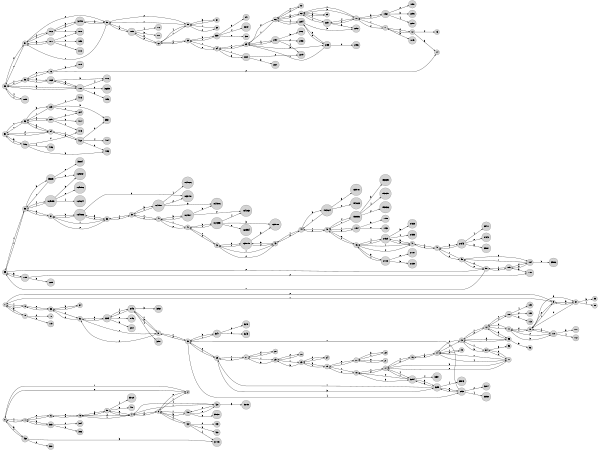 digraph D {
  rankdir=LR
  size="4,3"
  ratio="fill"
  edge[style="bold"]
  node[shape="circle",style="filled"]
0 -> 1 [label="1"]
0 -> 2 [label="2"]
0 -> 469 [label="3"]
1 -> 0 [label="1"]
1 -> 6 [label="2"]
1 -> 385 [label="3"]
2 -> 0 [label="1"]
2 -> 3 [label="2"]
3 -> 2 [label="1"]
3 -> 4 [label="2"]
3 -> 419 [label="3"]
3 -> 422 [label="4"]
4 -> 3 [label="1"]
4 -> 5 [label="2"]
4 -> 98 [label="3"]
4 -> 420 [label="4"]
5 -> 4 [label="1"]
5 -> 6 [label="2"]
5 -> 98 [label="3"]
6 -> 1 [label="1"]
6 -> 5 [label="2"]
7 -> 8 [label="1"]
7 -> 9 [label="2"]
7 -> 79 [label="3"]
8 -> 7 [label="1"]
8 -> 33 [label="2"]
9 -> 7 [label="1"]
9 -> 10 [label="2"]
9 -> 84 [label="3"]
10 -> 9 [label="1"]
10 -> 11 [label="2"]
10 -> 84 [label="3"]
10 -> 110 [label="4"]
11 -> 10 [label="1"]
11 -> 12 [label="2"]
11 -> 110 [label="3"]
12 -> 11 [label="1"]
12 -> 13 [label="2"]
12 -> 95 [label="3"]
12 -> 108 [label="4"]
13 -> 12 [label="1"]
13 -> 14 [label="2"]
13 -> 94 [label="3"]
13 -> 95 [label="4"]
14 -> 13 [label="1"]
14 -> 15 [label="2"]
14 -> 16 [label="3"]
14 -> 77 [label="4"]
15 -> 14 [label="1"]
16 -> 14 [label="1"]
16 -> 17 [label="2"]
17 -> 16 [label="1"]
17 -> 18 [label="2"]
17 -> 77 [label="3"]
17 -> 3254 [label="4"]
18 -> 17 [label="1"]
18 -> 19 [label="2"]
18 -> 3254 [label="3"]
19 -> 18 [label="1"]
19 -> 20 [label="2"]
19 -> 23 [label="3"]
20 -> 19 [label="1"]
20 -> 21 [label="2"]
20 -> 22 [label="3"]
21 -> 20 [label="1"]
22 -> 20 [label="1"]
23 -> 19 [label="1"]
23 -> 24 [label="2"]
23 -> 25 [label="3"]
24 -> 23 [label="1"]
25 -> 23 [label="1"]
25 -> 26 [label="2"]
25 -> 27 [label="3"]
26 -> 25 [label="1"]
27 -> 25 [label="1"]
27 -> 28 [label="2"]
27 -> 29 [label="3"]
28 -> 27 [label="1"]
29 -> 27 [label="1"]
29 -> 30 [label="2"]
29 -> 3255 [label="3"]
30 -> 29 [label="1"]
30 -> 31 [label="2"]
30 -> 3247 [label="3"]
30 -> 3253 [label="4"]
31 -> 30 [label="1"]
31 -> 32 [label="2"]
31 -> 3246 [label="3"]
32 -> 31 [label="1"]
32 -> 33 [label="2"]
32 -> 2203 [label="3"]
33 -> 8 [label="1"]
33 -> 32 [label="2"]
33 -> 34 [label="3"]
34 -> 33 [label="1"]
35 -> 36 [label="1"]
35 -> 50 [label="2"]
35 -> 1199 [label="3"]
36 -> 35 [label="1"]
36 -> 37 [label="2"]
36 -> 35885 [label="3"]
36 -> 1645159 [label="4"]
37 -> 36 [label="1"]
37 -> 38 [label="2"]
37 -> 1641586 [label="3"]
38 -> 37 [label="1"]
38 -> 39 [label="2"]
38 -> 1641586 [label="3"]
39 -> 38 [label="1"]
39 -> 40 [label="2"]
39 -> 1641587 [label="3"]
40 -> 39 [label="1"]
40 -> 41 [label="2"]
40 -> 1641577 [label="3"]
41 -> 40 [label="1"]
41 -> 42 [label="2"]
41 -> 1641355 [label="3"]
42 -> 41 [label="1"]
42 -> 43 [label="2"]
42 -> 1639779 [label="3"]
43 -> 42 [label="1"]
43 -> 44 [label="2"]
43 -> 1639779 [label="3"]
44 -> 43 [label="1"]
44 -> 45 [label="2"]
44 -> 1542024 [label="3"]
45 -> 44 [label="1"]
45 -> 46 [label="2"]
45 -> 1154 [label="3"]
45 -> 1538392 [label="4"]
46 -> 45 [label="1"]
46 -> 47 [label="2"]
46 -> 27108 [label="3"]
46 -> 27325 [label="4"]
47 -> 46 [label="1"]
47 -> 48 [label="2"]
47 -> 27325 [label="3"]
48 -> 47 [label="1"]
48 -> 49 [label="2"]
48 -> 27343 [label="3"]
49 -> 48 [label="1"]
49 -> 50 [label="2"]
49 -> 184 [label="3"]
50 -> 35 [label="1"]
50 -> 49 [label="2"]
50 -> 185 [label="3"]
52 -> 53 [label="1"]
52 -> 54 [label="2"]
52 -> 4152 [label="3"]
53 -> 52 [label="1"]
53 -> 54 [label="2"]
53 -> 223 [label="3"]
53 -> 225 [label="4"]
54 -> 52 [label="1"]
54 -> 53 [label="2"]
54 -> 4120 [label="3"]
55 -> 56 [label="1"]
55 -> 57 [label="2"]
55 -> 1068 [label="3"]
55 -> 1099 [label="4"]
56 -> 55 [label="1"]
56 -> 76 [label="2"]
56 -> 1069 [label="3"]
57 -> 55 [label="1"]
57 -> 58 [label="2"]
57 -> 1071 [label="3"]
57 -> 1072 [label="4"]
58 -> 57 [label="1"]
58 -> 59 [label="2"]
58 -> 1089 [label="3"]
58 -> 32419 [label="4"]
59 -> 58 [label="1"]
59 -> 60 [label="2"]
59 -> 61 [label="3"]
59 -> 62 [label="4"]
60 -> 59 [label="1"]
61 -> 59 [label="1"]
62 -> 59 [label="1"]
62 -> 63 [label="2"]
62 -> 1089 [label="3"]
63 -> 62 [label="1"]
63 -> 64 [label="2"]
63 -> 339 [label="3"]
64 -> 63 [label="1"]
64 -> 65 [label="2"]
64 -> 2220 [label="3"]
65 -> 64 [label="1"]
65 -> 66 [label="2"]
65 -> 2155 [label="3"]
65 -> 2157 [label="4"]
66 -> 65 [label="1"]
66 -> 67 [label="2"]
66 -> 68 [label="3"]
66 -> 2254 [label="4"]
67 -> 66 [label="1"]
68 -> 66 [label="1"]
68 -> 69 [label="2"]
68 -> 70 [label="3"]
68 -> 2251 [label="4"]
69 -> 68 [label="1"]
70 -> 68 [label="1"]
70 -> 71 [label="2"]
70 -> 1052 [label="3"]
70 -> 2251 [label="4"]
71 -> 70 [label="1"]
71 -> 72 [label="2"]
71 -> 1049 [label="3"]
72 -> 71 [label="1"]
72 -> 73 [label="2"]
72 -> 74 [label="3"]
76 -> 56 [label="1"]
76 -> 74 [label="2"]
76 -> 1075 [label="3"]
77 -> 14 [label="1"]
77 -> 17 [label="2"]
77 -> 94 [label="3"]
79 -> 7 [label="1"]
79 -> 78 [label="2"]
79 -> 119 [label="3"]
84 -> 9 [label="1"]
84 -> 10 [label="2"]
84 -> 83 [label="3"]
84 -> 85 [label="4"]
94 -> 13 [label="1"]
94 -> 77 [label="2"]
94 -> 93 [label="3"]
95 -> 12 [label="1"]
95 -> 13 [label="2"]
95 -> 96 [label="3"]
98 -> 4 [label="1"]
98 -> 5 [label="2"]
98 -> 470 [label="3"]
98 -> 35729 [label="4"]
108 -> 12 [label="1"]
108 -> 109 [label="2"]
108 -> 113 [label="3"]
108 -> 123 [label="4"]
110 -> 10 [label="1"]
110 -> 11 [label="2"]
110 -> 111 [label="3"]
110 -> 112 [label="4"]
184 -> 49 [label="1"]
184 -> 185 [label="2"]
184 -> 35886 [label="3"]
185 -> 50 [label="1"]
185 -> 184 [label="2"]
185 -> 1198 [label="3"]
223 -> 53 [label="1"]
223 -> 224 [label="2"]
223 -> 3937 [label="3"]
223 -> 4113 [label="4"]
225 -> 53 [label="1"]
225 -> 224 [label="2"]
225 -> 4114 [label="3"]
225 -> 4148 [label="4"]
339 -> 63 [label="1"]
339 -> 338 [label="2"]
339 -> 341 [label="3"]
339 -> 36187 [label="4"]
385 -> 1 [label="1"]
385 -> 384 [label="2"]
385 -> 386 [label="3"]
419 -> 3 [label="1"]
419 -> 420 [label="2"]
419 -> 35698 [label="3"]
420 -> 4 [label="1"]
420 -> 419 [label="2"]
420 -> 35709 [label="3"]
422 -> 3 [label="1"]
422 -> 183 [label="2"]
422 -> 423 [label="3"]
422 -> 37415 [label="4"]
469 -> 0 [label="1"]
469 -> 380 [label="2"]
469 -> 37415 [label="3"]
1052 -> 70 [label="1"]
1052 -> 1050 [label="2"]
1052 -> 2256 [label="3"]
1052 -> 2258 [label="4"]
1068 -> 55 [label="1"]
1068 -> 1069 [label="2"]
1068 -> 1096 [label="3"]
1068 -> 1116 [label="4"]
1068 -> 36235 [label="5"]
1069 -> 56 [label="1"]
1069 -> 1068 [label="2"]
1069 -> 1116 [label="3"]
1071 -> 57 [label="1"]
1071 -> 1070 [label="2"]
1071 -> 1098 [label="3"]
1071 -> 1110 [label="4"]
1072 -> 57 [label="1"]
1072 -> 1070 [label="2"]
1072 -> 32419 [label="3"]
1089 -> 58 [label="1"]
1089 -> 62 [label="2"]
1089 -> 171 [label="3"]
1089 -> 172 [label="4"]
1099 -> 55 [label="1"]
1154 -> 45 [label="1"]
1154 -> 1153 [label="2"]
1154 -> 1155 [label="3"]
1199 -> 35 [label="1"]
1199 -> 1198 [label="2"]
1199 -> 1205 [label="3"]
2155 -> 65 [label="1"]
2155 -> 2156 [label="2"]
2155 -> 2254 [label="3"]
2157 -> 65 [label="1"]
2157 -> 2158 [label="2"]
2157 -> 2161 [label="3"]
2157 -> 2219 [label="4"]
2203 -> 32 [label="1"]
2203 -> 2146 [label="2"]
2203 -> 2204 [label="3"]
2203 -> 3246 [label="4"]
2220 -> 64 [label="1"]
2220 -> 2219 [label="2"]
2220 -> 2221 [label="3"]
2251 -> 68 [label="1"]
2251 -> 70 [label="2"]
2251 -> 2252 [label="3"]
2254 -> 66 [label="1"]
2254 -> 2155 [label="2"]
2254 -> 2252 [label="3"]
3246 -> 31 [label="1"]
3246 -> 2203 [label="2"]
3246 -> 3252 [label="3"]
3246 -> 3257 [label="4"]
3247 -> 30 [label="1"]
3247 -> 3248 [label="2"]
3247 -> 3249 [label="3"]
3253 -> 30 [label="1"]
3253 -> 3204 [label="2"]
3253 -> 3255 [label="3"]
3253 -> 35950 [label="4"]
3254 -> 17 [label="1"]
3254 -> 18 [label="2"]
3254 -> 3255 [label="3"]
3254 -> 36971 [label="4"]
3255 -> 29 [label="1"]
3255 -> 3253 [label="2"]
3255 -> 3254 [label="3"]
3255 -> 35943 [label="4"]
4120 -> 54 [label="1"]
4120 -> 3937 [label="2"]
4120 -> 4153 [label="3"]
4120 -> 4154 [label="4"]
4152 -> 52 [label="1"]
4152 -> 4148 [label="2"]
4152 -> 4153 [label="3"]
4152 -> 4156 [label="4"]
27108 -> 46 [label="1"]
27108 -> 27107 [label="2"]
27108 -> 27250 [label="3"]
27325 -> 46 [label="1"]
27325 -> 47 [label="2"]
27325 -> 27323 [label="3"]
27325 -> 27335 [label="4"]
27343 -> 48 [label="1"]
27343 -> 27342 [label="2"]
27343 -> 35887 [label="3"]
27343 -> 39411 [label="4"]
32419 -> 58 [label="1"]
32419 -> 1072 [label="2"]
35885 -> 36 [label="1"]
35885 -> 35884 [label="2"]
35885 -> 1645157 [label="3"]
1538392 -> 45 [label="1"]
1538392 -> 1538362 [label="2"]
1538392 -> 1538390 [label="3"]
1538392 -> 1538391 [label="4"]
1542024 -> 44 [label="1"]
1542024 -> 1542023 [label="2"]
1542024 -> 1639781 [label="3"]
1639779 -> 42 [label="1"]
1639779 -> 43 [label="2"]
1639779 -> 1639780 [label="3"]
1641355 -> 41 [label="1"]
1641355 -> 1628954 [label="2"]
1641355 -> 1639780 [label="3"]
1641355 -> 1641363 [label="4"]
1641577 -> 40 [label="1"]
1641577 -> 1641363 [label="2"]
1641577 -> 1641576 [label="3"]
1641586 -> 37 [label="1"]
1641586 -> 38 [label="2"]
1641586 -> 1633418 [label="3"]
1641587 -> 39 [label="1"]
1641587 -> 1633418 [label="2"]
1641587 -> 1641576 [label="3"]
1641587 -> 1641606 [label="4"]
1645159 -> 36 [label="1"]
1645159 -> 1645156 [label="2"]
1645159 -> 1645157 [label="3"]
1645159 -> 1648644 [label="4"]
}
